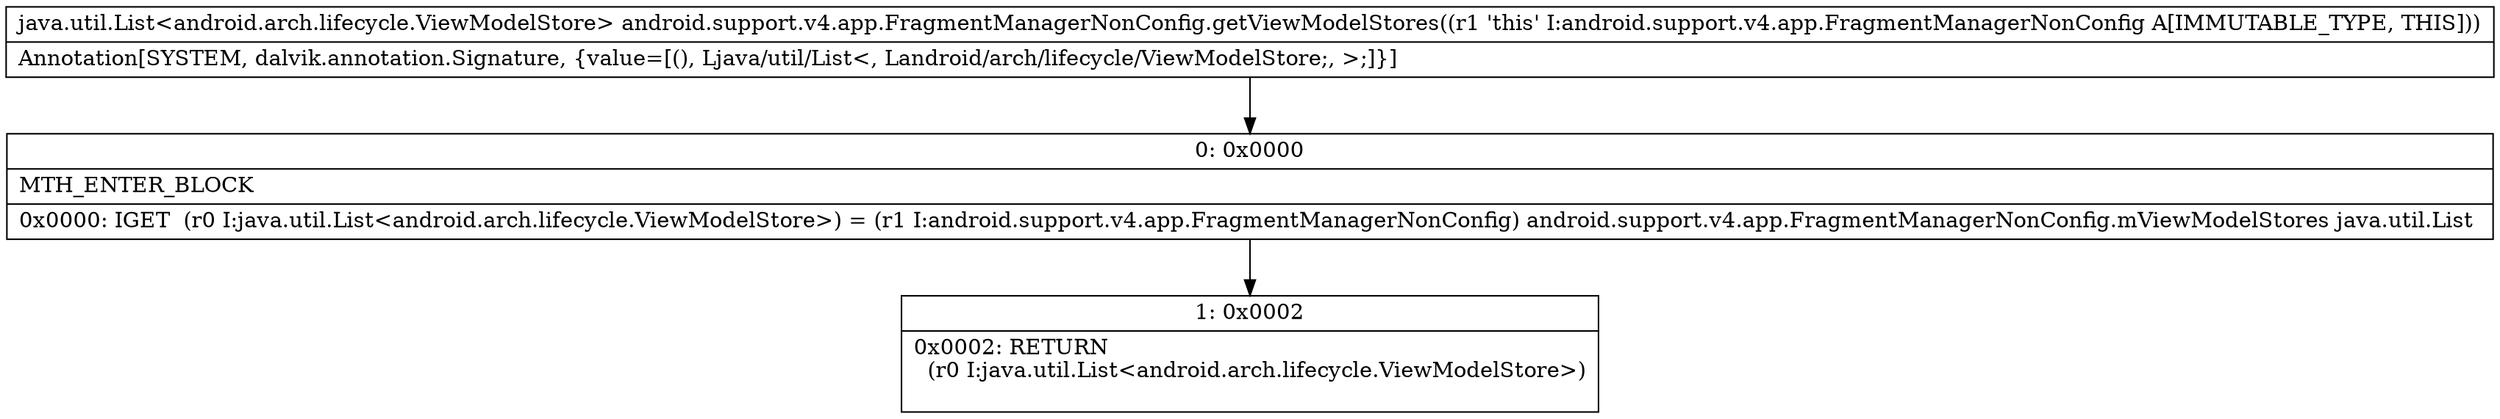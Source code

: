 digraph "CFG forandroid.support.v4.app.FragmentManagerNonConfig.getViewModelStores()Ljava\/util\/List;" {
Node_0 [shape=record,label="{0\:\ 0x0000|MTH_ENTER_BLOCK\l|0x0000: IGET  (r0 I:java.util.List\<android.arch.lifecycle.ViewModelStore\>) = (r1 I:android.support.v4.app.FragmentManagerNonConfig) android.support.v4.app.FragmentManagerNonConfig.mViewModelStores java.util.List \l}"];
Node_1 [shape=record,label="{1\:\ 0x0002|0x0002: RETURN  \l  (r0 I:java.util.List\<android.arch.lifecycle.ViewModelStore\>)\l \l}"];
MethodNode[shape=record,label="{java.util.List\<android.arch.lifecycle.ViewModelStore\> android.support.v4.app.FragmentManagerNonConfig.getViewModelStores((r1 'this' I:android.support.v4.app.FragmentManagerNonConfig A[IMMUTABLE_TYPE, THIS]))  | Annotation[SYSTEM, dalvik.annotation.Signature, \{value=[(), Ljava\/util\/List\<, Landroid\/arch\/lifecycle\/ViewModelStore;, \>;]\}]\l}"];
MethodNode -> Node_0;
Node_0 -> Node_1;
}

